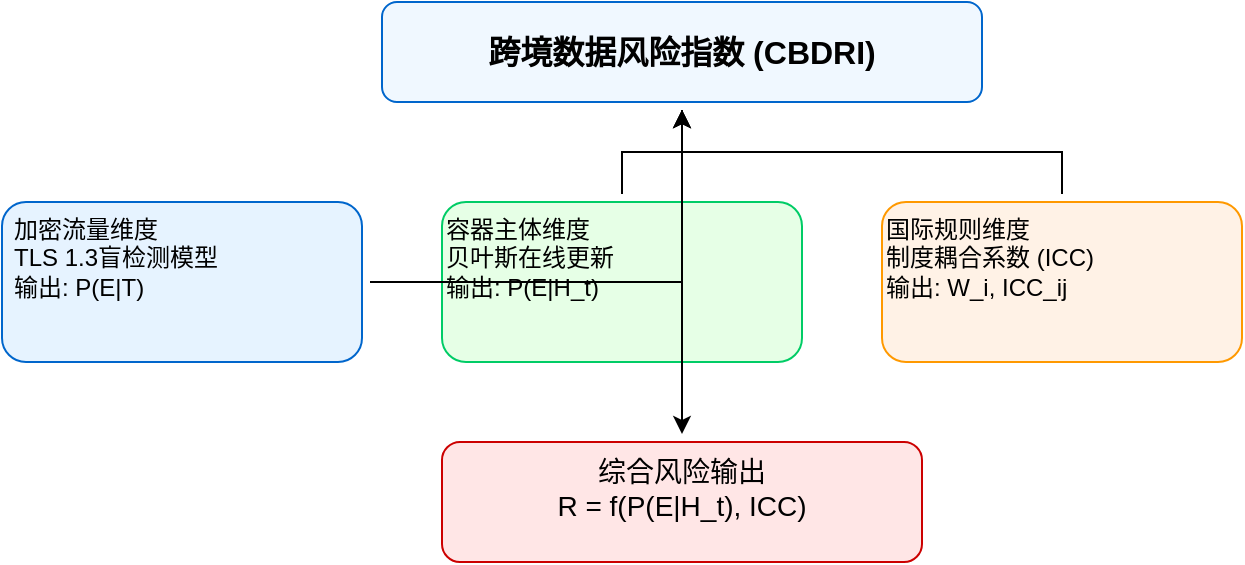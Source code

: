 <?xml version="1.0" encoding="UTF-8"?>
<mxfile version="20.7.0" type="device">
  <diagram id="d1" name="CBDRI Framework">
    <mxGraphModel dx="1262" dy="768" grid="1" gridSize="10" guides="1" tooltips="1" connect="1" arrows="1" fold="1" page="1" pageScale="1" pageWidth="827" pageHeight="1169" math="0" shadow="0">
      <root>
        <mxCell id="0"/>
        <mxCell id="1" parent="0"/>

        <!-- Central Title: CBDRI -->
        <mxCell id="2" value="跨境数据风险指数 (CBDRI)" style="rounded=1;whiteSpace=wrap;html=1;fillColor=#f0f8ff;strokeColor=#0066cc;fontSize=16;fontStyle=1;" vertex="1" parent="1">
          <mxGeometry x="250" y="40" width="300" height="50" as="geometry"/>
        </mxCell>

        <!-- Dimension 1: Encrypted Traffic -->
        <mxCell id="3" value="加密流量维度&#xa;TLS 1.3盲检测模型&#xa;输出: P(E|T)" style="text;strokeColor=none;fillColor=none;align=left;verticalAlign=top;whiteSpace=wrap;rounded=1;html=1;fillColor=#e6f3ff;strokeColor=#0066cc;spacingLeft=4;spacingRight=4;autosize=1;" vertex="1" parent="1">
          <mxGeometry x="60" y="140" width="180" height="80" as="geometry"/>
        </mxCell>

        <!-- Dimension 2: Container -->
        <mxCell id="4" value="容器主体维度&#xa;贝叶斯在线更新&#xa;输出: P(E|H_t)" style="text;strokeColor=none;fillColor=none;align=left;verticalAlign=top;whiteSpace=wrap;rounded=1;html=1;fillColor=#e6ffe6;strokeColor=#00cc66;autosize=1;" vertex="1" parent="1">
          <mxGeometry x="280" y="140" width="180" height="80" as="geometry"/>
        </mxCell>

        <!-- Dimension 3: Rules -->
        <mxCell id="5" value="国际规则维度&#xa;制度耦合系数 (ICC)&#xa;输出: W_i, ICC_ij" style="text;strokeColor=none;fillColor=none;align=left;verticalAlign=top;whiteSpace=wrap;rounded=1;html=1;fillColor=#fff2e6;strokeColor=#ff9900;autosize=1;" vertex="1" parent="1">
          <mxGeometry x="500" y="140" width="180" height="80" as="geometry"/>
        </mxCell>

        <!-- Arrows to CBDRI -->
        <mxCell id="6" style="edgeStyle=orthogonalEdgeStyle;rounded=0;orthogonalLoop=1;jettySize=auto;sourcePerimeterSpacing=4;targetPerimeterSpacing=4;strokeColor=#000000;" edge="1" parent="1" source="3" target="2">
          <mxGeometry relative="1" as="geometry"/>
        </mxCell>
        <mxCell id="7" style="edgeStyle=orthogonalEdgeStyle;rounded=0;orthogonalLoop=1;jettySize=auto;sourcePerimeterSpacing=4;targetPerimeterSpacing=4;strokeColor=#000000;" edge="1" parent="1" source="4" target="2">
          <mxGeometry relative="1" as="geometry"/>
        </mxCell>
        <mxCell id="8" style="edgeStyle=orthogonalEdgeStyle;rounded=0;orthogonalLoop=1;jettySize=auto;sourcePerimeterSpacing=4;targetPerimeterSpacing=4;strokeColor=#000000;" edge="1" parent="1" source="5" target="2">
          <mxGeometry relative="1" as="geometry"/>
        </mxCell>

        <!-- Output Box -->
        <mxCell id="9" value="综合风险输出&#xa;R = f(P(E|H_t), ICC)" style="text;strokeColor=none;fillColor=none;align=center;verticalAlign=top;whiteSpace=wrap;rounded=1;html=1;fillColor=#ffe6e6;strokeColor=#cc0000;fontSize=14;autosize=1;" vertex="1" parent="1">
          <mxGeometry x="280" y="260" width="240" height="60" as="geometry"/>
        </mxCell>

        <!-- Arrow from CBDRI to Output -->
        <mxCell id="10" style="edgeStyle=orthogonalEdgeStyle;rounded=0;orthogonalLoop=1;jettySize=auto;sourcePerimeterSpacing=4;targetPerimeterSpacing=4;strokeColor=#000000;" edge="1" parent="1" source="2" target="9">
          <mxGeometry relative="1" as="geometry"/>
        </mxCell>
      </root>
    </mxGraphModel>
  </diagram>
</mxfile>

